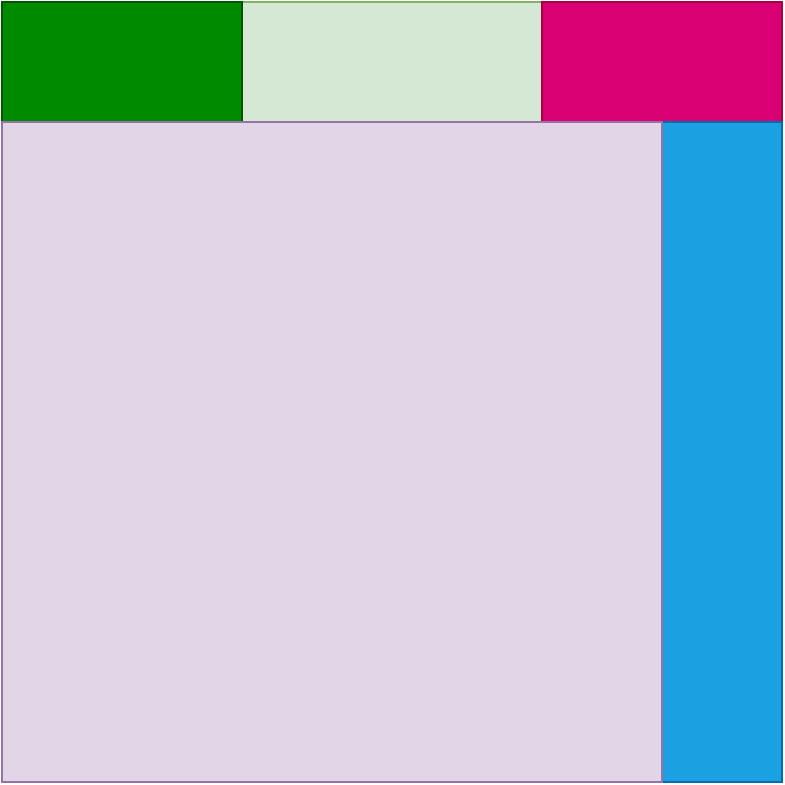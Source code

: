 <mxfile>
    <diagram id="DmQe9rLNX6JzEFxu0T_l" name="Page-1">
        <mxGraphModel dx="662" dy="360" grid="1" gridSize="10" guides="1" tooltips="1" connect="1" arrows="1" fold="1" page="1" pageScale="1" pageWidth="850" pageHeight="1100" math="0" shadow="0">
            <root>
                <mxCell id="0"/>
                <mxCell id="1" parent="0"/>
                <mxCell id="10" value="" style="whiteSpace=wrap;html=1;aspect=fixed;" parent="1" vertex="1">
                    <mxGeometry x="160" y="50" width="390" height="390" as="geometry"/>
                </mxCell>
                <mxCell id="11" value="" style="rounded=0;whiteSpace=wrap;html=1;" parent="1" vertex="1">
                    <mxGeometry x="160" y="50" width="120" height="60" as="geometry"/>
                </mxCell>
                <mxCell id="12" value="" style="rounded=0;whiteSpace=wrap;html=1;fillColor=#d5e8d4;strokeColor=#82b366;" parent="1" vertex="1">
                    <mxGeometry x="160" y="50" width="390" height="60" as="geometry"/>
                </mxCell>
                <mxCell id="13" value="" style="rounded=0;whiteSpace=wrap;html=1;fillColor=#d80073;fontColor=#ffffff;strokeColor=#A50040;" parent="1" vertex="1">
                    <mxGeometry x="430" y="50" width="120" height="60" as="geometry"/>
                </mxCell>
                <mxCell id="14" value="" style="rounded=0;whiteSpace=wrap;html=1;fillColor=#008a00;fontColor=#ffffff;strokeColor=#005700;" parent="1" vertex="1">
                    <mxGeometry x="160" y="50" width="120" height="60" as="geometry"/>
                </mxCell>
                <mxCell id="15" value="" style="rounded=0;whiteSpace=wrap;html=1;fillColor=#1ba1e2;fontColor=#ffffff;strokeColor=#006EAF;" parent="1" vertex="1">
                    <mxGeometry x="160" y="110" width="390" height="330" as="geometry"/>
                </mxCell>
                <mxCell id="16" value="" style="whiteSpace=wrap;html=1;aspect=fixed;fillColor=#e1d5e7;strokeColor=#9673a6;" vertex="1" parent="1">
                    <mxGeometry x="160" y="110" width="330" height="330" as="geometry"/>
                </mxCell>
            </root>
        </mxGraphModel>
    </diagram>
</mxfile>